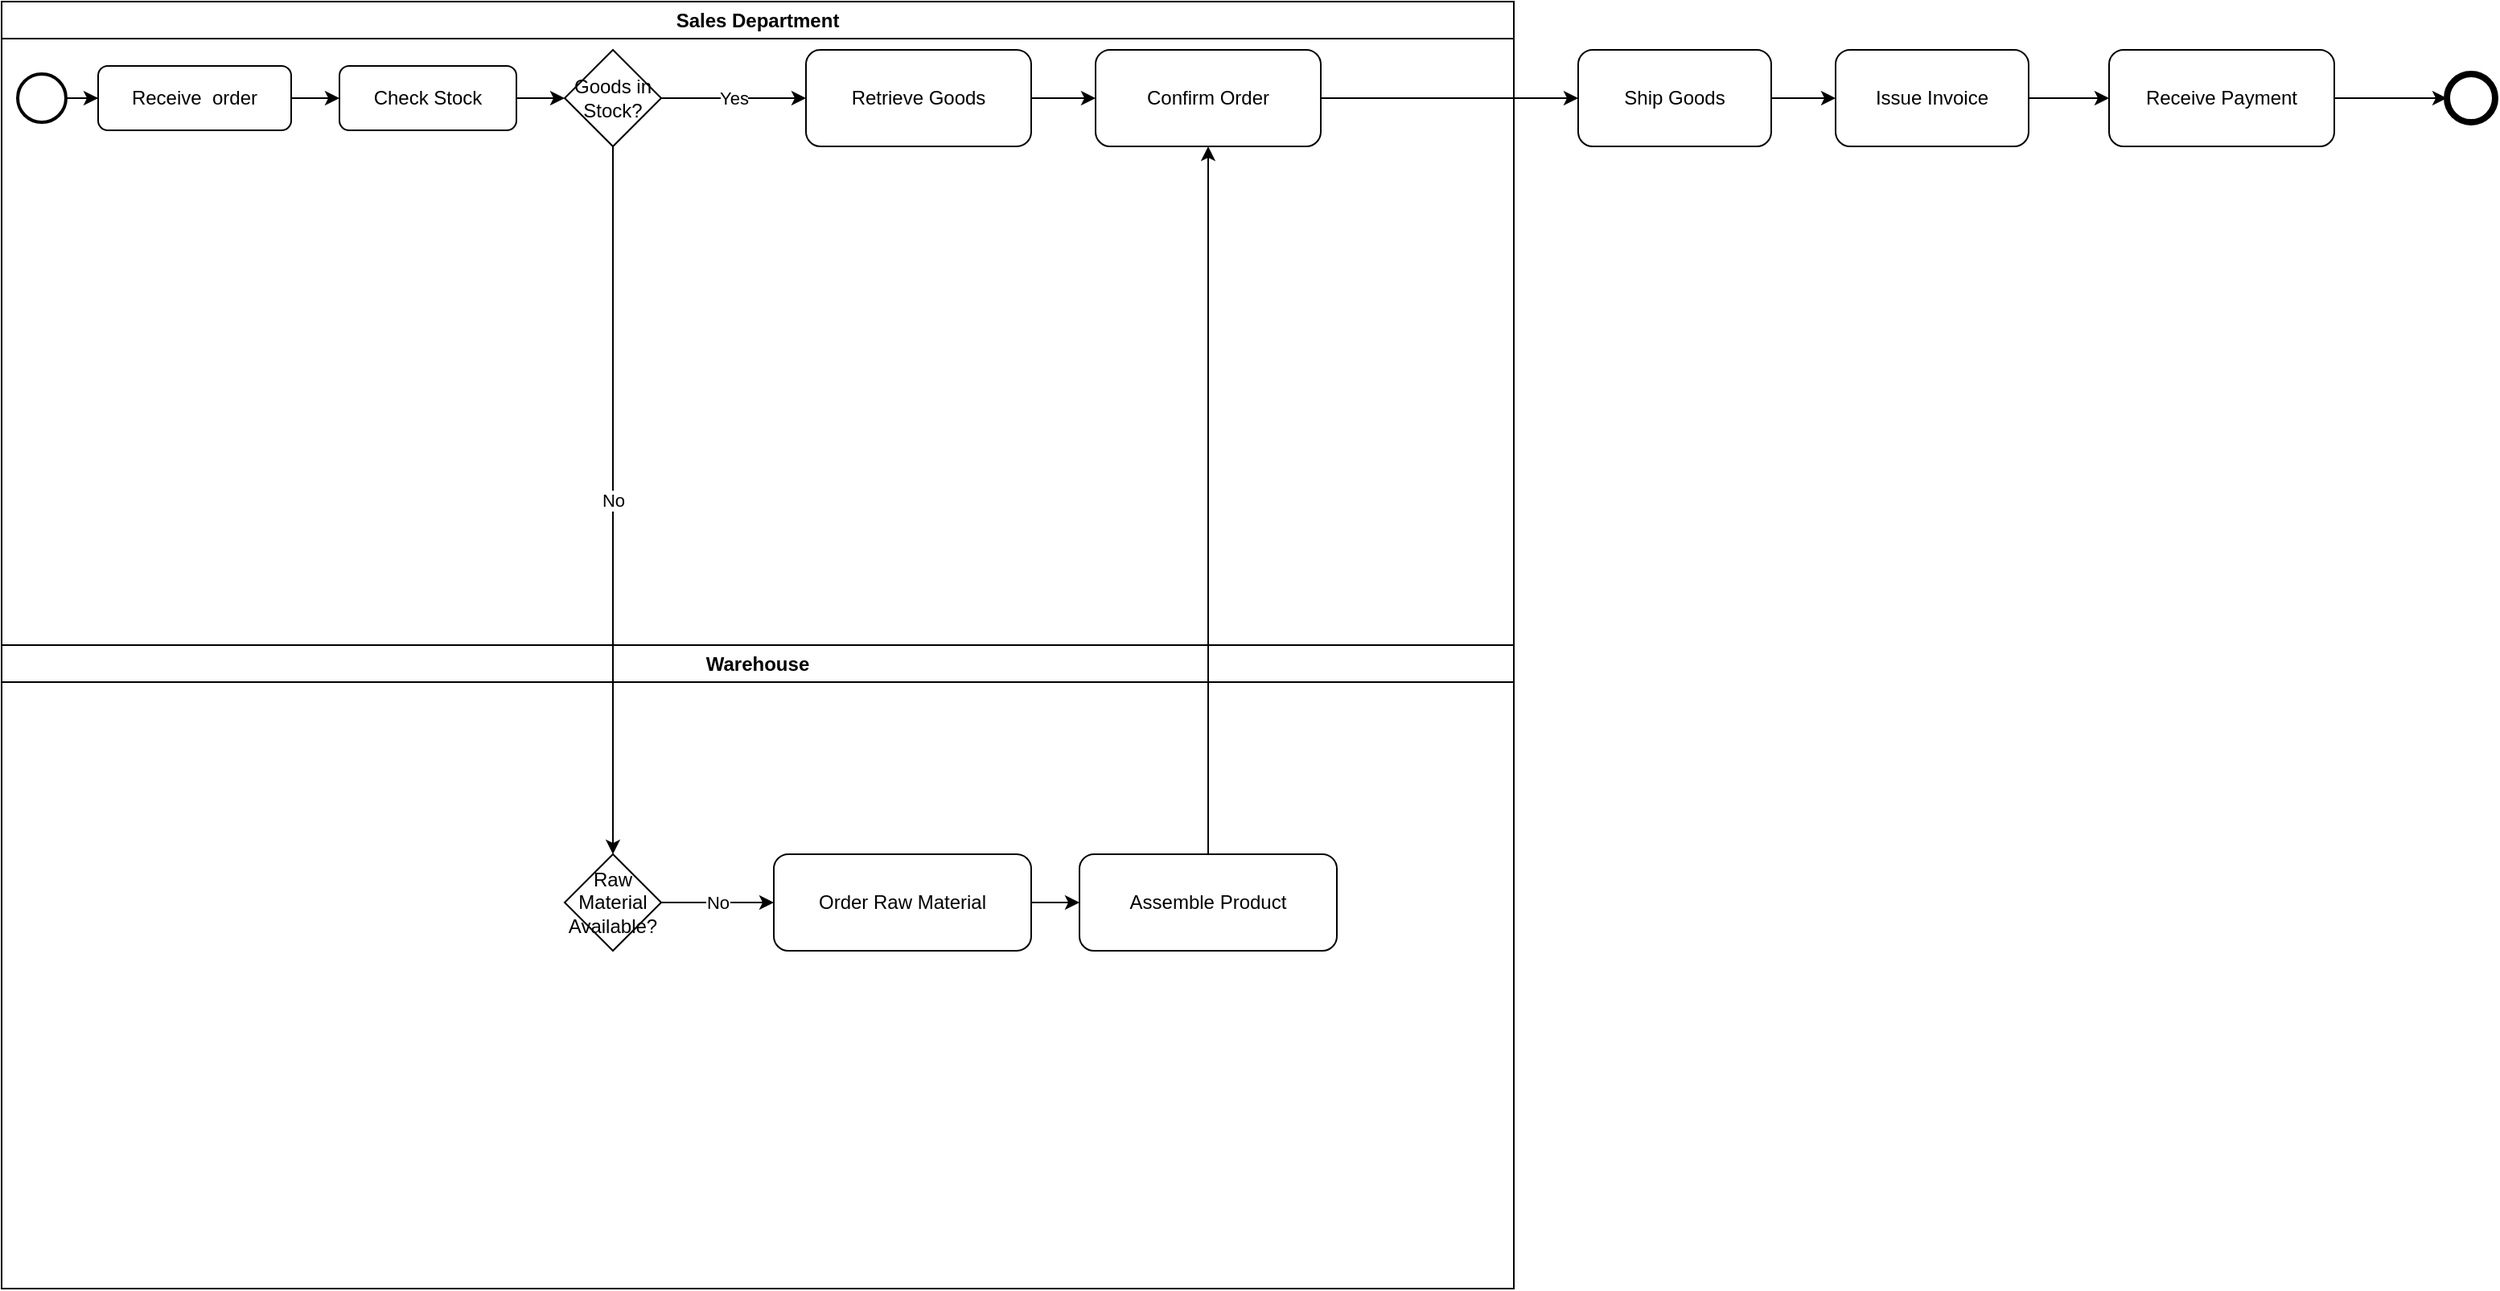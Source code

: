 <mxfile version="24.8.4">
  <diagram name="Manufacturing Order Process with Swimlanes" id="QpwqigrPZv6CP_UxwNrK">
    <mxGraphModel dx="2048" dy="725" grid="1" gridSize="10" guides="1" tooltips="1" connect="1" arrows="1" fold="1" page="1" pageScale="1" pageWidth="827" pageHeight="1169" math="0" shadow="0">
      <root>
        <mxCell id="0" />
        <mxCell id="1" parent="0" />
        <mxCell id="T_fVqhd2P8TEpaTDhuyv-1" value="Sales Department" style="swimlane;whiteSpace=wrap;html=1;strokeColor=#000000;" vertex="1" parent="1">
          <mxGeometry x="-220" width="940" height="400" as="geometry" />
        </mxCell>
        <mxCell id="T_fVqhd2P8TEpaTDhuyv-38" value="" style="edgeStyle=orthogonalEdgeStyle;rounded=0;orthogonalLoop=1;jettySize=auto;html=1;" edge="1" parent="T_fVqhd2P8TEpaTDhuyv-1" source="T_fVqhd2P8TEpaTDhuyv-2" target="T_fVqhd2P8TEpaTDhuyv-37">
          <mxGeometry relative="1" as="geometry" />
        </mxCell>
        <mxCell id="T_fVqhd2P8TEpaTDhuyv-2" value="" style="ellipse;whiteSpace=wrap;html=1;strokeColor=#000000;strokeWidth=2;aspect=fixed;" vertex="1" parent="T_fVqhd2P8TEpaTDhuyv-1">
          <mxGeometry x="10" y="45" width="30" height="30" as="geometry" />
        </mxCell>
        <mxCell id="T_fVqhd2P8TEpaTDhuyv-3" value="Check Stock" style="rounded=1;whiteSpace=wrap;html=1;strokeColor=#000000;strokeWidth=1;" vertex="1" parent="T_fVqhd2P8TEpaTDhuyv-1">
          <mxGeometry x="210" y="40" width="110" height="40" as="geometry" />
        </mxCell>
        <mxCell id="T_fVqhd2P8TEpaTDhuyv-4" value="Goods in Stock?" style="shape=rhombus;whiteSpace=wrap;html=1;strokeColor=#000000;strokeWidth=1;" vertex="1" parent="T_fVqhd2P8TEpaTDhuyv-1">
          <mxGeometry x="350" y="30" width="60" height="60" as="geometry" />
        </mxCell>
        <mxCell id="T_fVqhd2P8TEpaTDhuyv-28" value="" style="edgeStyle=orthogonalEdgeStyle;rounded=0;orthogonalLoop=1;jettySize=auto;html=1;" edge="1" parent="T_fVqhd2P8TEpaTDhuyv-1" source="T_fVqhd2P8TEpaTDhuyv-5" target="T_fVqhd2P8TEpaTDhuyv-27">
          <mxGeometry relative="1" as="geometry" />
        </mxCell>
        <mxCell id="T_fVqhd2P8TEpaTDhuyv-5" value="Retrieve Goods" style="rounded=1;whiteSpace=wrap;html=1;strokeColor=#000000;strokeWidth=1;" vertex="1" parent="T_fVqhd2P8TEpaTDhuyv-1">
          <mxGeometry x="500" y="30" width="140" height="60" as="geometry" />
        </mxCell>
        <mxCell id="T_fVqhd2P8TEpaTDhuyv-10" value="" style="edgeStyle=orthogonalEdgeStyle;html=1;strokeColor=#000000;strokeWidth=1;rounded=0;" edge="1" parent="T_fVqhd2P8TEpaTDhuyv-1" source="T_fVqhd2P8TEpaTDhuyv-3" target="T_fVqhd2P8TEpaTDhuyv-4">
          <mxGeometry relative="1" as="geometry" />
        </mxCell>
        <mxCell id="T_fVqhd2P8TEpaTDhuyv-11" value="Yes" style="edgeStyle=orthogonalEdgeStyle;html=1;strokeColor=#000000;strokeWidth=1;rounded=0;" edge="1" parent="T_fVqhd2P8TEpaTDhuyv-1" source="T_fVqhd2P8TEpaTDhuyv-4" target="T_fVqhd2P8TEpaTDhuyv-5">
          <mxGeometry relative="1" as="geometry" />
        </mxCell>
        <mxCell id="T_fVqhd2P8TEpaTDhuyv-27" value="Confirm Order" style="rounded=1;whiteSpace=wrap;html=1;strokeColor=#000000;strokeWidth=1;" vertex="1" parent="T_fVqhd2P8TEpaTDhuyv-1">
          <mxGeometry x="680" y="30" width="140" height="60" as="geometry" />
        </mxCell>
        <mxCell id="T_fVqhd2P8TEpaTDhuyv-39" value="" style="edgeStyle=orthogonalEdgeStyle;rounded=0;orthogonalLoop=1;jettySize=auto;html=1;" edge="1" parent="T_fVqhd2P8TEpaTDhuyv-1" source="T_fVqhd2P8TEpaTDhuyv-37" target="T_fVqhd2P8TEpaTDhuyv-3">
          <mxGeometry relative="1" as="geometry" />
        </mxCell>
        <mxCell id="T_fVqhd2P8TEpaTDhuyv-37" value="Receive&amp;nbsp; order" style="rounded=1;whiteSpace=wrap;html=1;fontSize=12;glass=0;strokeWidth=1;shadow=0;" vertex="1" parent="T_fVqhd2P8TEpaTDhuyv-1">
          <mxGeometry x="60" y="40" width="120" height="40" as="geometry" />
        </mxCell>
        <mxCell id="T_fVqhd2P8TEpaTDhuyv-16" value="Warehouse" style="swimlane;whiteSpace=wrap;html=1;strokeColor=#000000;" vertex="1" parent="1">
          <mxGeometry x="-220" y="400" width="940" height="400" as="geometry" />
        </mxCell>
        <mxCell id="T_fVqhd2P8TEpaTDhuyv-18" value="Raw Material Available?" style="shape=rhombus;whiteSpace=wrap;html=1;strokeColor=#000000;strokeWidth=1;" vertex="1" parent="T_fVqhd2P8TEpaTDhuyv-16">
          <mxGeometry x="350" y="130" width="60" height="60" as="geometry" />
        </mxCell>
        <mxCell id="T_fVqhd2P8TEpaTDhuyv-32" value="" style="edgeStyle=orthogonalEdgeStyle;rounded=0;orthogonalLoop=1;jettySize=auto;html=1;" edge="1" parent="T_fVqhd2P8TEpaTDhuyv-16" source="T_fVqhd2P8TEpaTDhuyv-19" target="T_fVqhd2P8TEpaTDhuyv-20">
          <mxGeometry relative="1" as="geometry" />
        </mxCell>
        <mxCell id="T_fVqhd2P8TEpaTDhuyv-19" value="Order Raw Material" style="rounded=1;whiteSpace=wrap;html=1;strokeColor=#000000;strokeWidth=1;" vertex="1" parent="T_fVqhd2P8TEpaTDhuyv-16">
          <mxGeometry x="480" y="130" width="160" height="60" as="geometry" />
        </mxCell>
        <mxCell id="T_fVqhd2P8TEpaTDhuyv-20" value="Assemble Product" style="rounded=1;whiteSpace=wrap;html=1;strokeColor=#000000;strokeWidth=1;" vertex="1" parent="T_fVqhd2P8TEpaTDhuyv-16">
          <mxGeometry x="670" y="130" width="160" height="60" as="geometry" />
        </mxCell>
        <mxCell id="T_fVqhd2P8TEpaTDhuyv-23" value="No" style="edgeStyle=orthogonalEdgeStyle;html=1;strokeColor=#000000;strokeWidth=1;rounded=0;" edge="1" parent="T_fVqhd2P8TEpaTDhuyv-16" source="T_fVqhd2P8TEpaTDhuyv-18" target="T_fVqhd2P8TEpaTDhuyv-19">
          <mxGeometry relative="1" as="geometry" />
        </mxCell>
        <mxCell id="T_fVqhd2P8TEpaTDhuyv-12" value="No" style="edgeStyle=orthogonalEdgeStyle;html=1;strokeColor=#000000;strokeWidth=1;rounded=0;" edge="1" parent="1" source="T_fVqhd2P8TEpaTDhuyv-4" target="T_fVqhd2P8TEpaTDhuyv-18">
          <mxGeometry relative="1" as="geometry" />
        </mxCell>
        <mxCell id="T_fVqhd2P8TEpaTDhuyv-33" style="edgeStyle=orthogonalEdgeStyle;rounded=0;orthogonalLoop=1;jettySize=auto;html=1;exitX=0.5;exitY=0;exitDx=0;exitDy=0;entryX=0.5;entryY=1;entryDx=0;entryDy=0;" edge="1" parent="1" source="T_fVqhd2P8TEpaTDhuyv-20" target="T_fVqhd2P8TEpaTDhuyv-27">
          <mxGeometry relative="1" as="geometry" />
        </mxCell>
        <mxCell id="T_fVqhd2P8TEpaTDhuyv-36" value="" style="edgeStyle=orthogonalEdgeStyle;rounded=0;orthogonalLoop=1;jettySize=auto;html=1;" edge="1" parent="1" source="T_fVqhd2P8TEpaTDhuyv-34" target="T_fVqhd2P8TEpaTDhuyv-6">
          <mxGeometry relative="1" as="geometry" />
        </mxCell>
        <mxCell id="T_fVqhd2P8TEpaTDhuyv-34" value="Ship Goods" style="rounded=1;whiteSpace=wrap;html=1;strokeColor=#000000;strokeWidth=1;" vertex="1" parent="1">
          <mxGeometry x="760" y="30" width="120" height="60" as="geometry" />
        </mxCell>
        <mxCell id="T_fVqhd2P8TEpaTDhuyv-6" value="Issue Invoice" style="rounded=1;whiteSpace=wrap;html=1;strokeColor=#000000;strokeWidth=1;" vertex="1" parent="1">
          <mxGeometry x="920" y="30" width="120" height="60" as="geometry" />
        </mxCell>
        <mxCell id="T_fVqhd2P8TEpaTDhuyv-7" value="Receive Payment" style="rounded=1;whiteSpace=wrap;html=1;strokeColor=#000000;strokeWidth=1;" vertex="1" parent="1">
          <mxGeometry x="1090" y="30" width="140" height="60" as="geometry" />
        </mxCell>
        <mxCell id="T_fVqhd2P8TEpaTDhuyv-14" value="" style="edgeStyle=orthogonalEdgeStyle;html=1;strokeColor=#000000;strokeWidth=1;rounded=0;" edge="1" parent="1" source="T_fVqhd2P8TEpaTDhuyv-6" target="T_fVqhd2P8TEpaTDhuyv-7">
          <mxGeometry relative="1" as="geometry" />
        </mxCell>
        <mxCell id="T_fVqhd2P8TEpaTDhuyv-8" value="" style="ellipse;whiteSpace=wrap;html=1;strokeColor=#000000;strokeWidth=4;aspect=fixed;" vertex="1" parent="1">
          <mxGeometry x="1300" y="45" width="30" height="30" as="geometry" />
        </mxCell>
        <mxCell id="T_fVqhd2P8TEpaTDhuyv-15" value="" style="edgeStyle=orthogonalEdgeStyle;html=1;strokeColor=#000000;strokeWidth=1;rounded=0;" edge="1" parent="1" source="T_fVqhd2P8TEpaTDhuyv-7" target="T_fVqhd2P8TEpaTDhuyv-8">
          <mxGeometry relative="1" as="geometry" />
        </mxCell>
        <mxCell id="T_fVqhd2P8TEpaTDhuyv-35" value="" style="edgeStyle=orthogonalEdgeStyle;rounded=0;orthogonalLoop=1;jettySize=auto;html=1;" edge="1" parent="1" source="T_fVqhd2P8TEpaTDhuyv-27" target="T_fVqhd2P8TEpaTDhuyv-34">
          <mxGeometry relative="1" as="geometry" />
        </mxCell>
      </root>
    </mxGraphModel>
  </diagram>
</mxfile>
